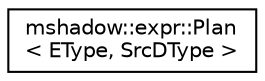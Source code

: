 digraph "Graphical Class Hierarchy"
{
 // LATEX_PDF_SIZE
  edge [fontname="Helvetica",fontsize="10",labelfontname="Helvetica",labelfontsize="10"];
  node [fontname="Helvetica",fontsize="10",shape=record];
  rankdir="LR";
  Node0 [label="mshadow::expr::Plan\l\< EType, SrcDType \>",height=0.2,width=0.4,color="black", fillcolor="white", style="filled",URL="$classmshadow_1_1expr_1_1Plan.html",tooltip=" "];
}
